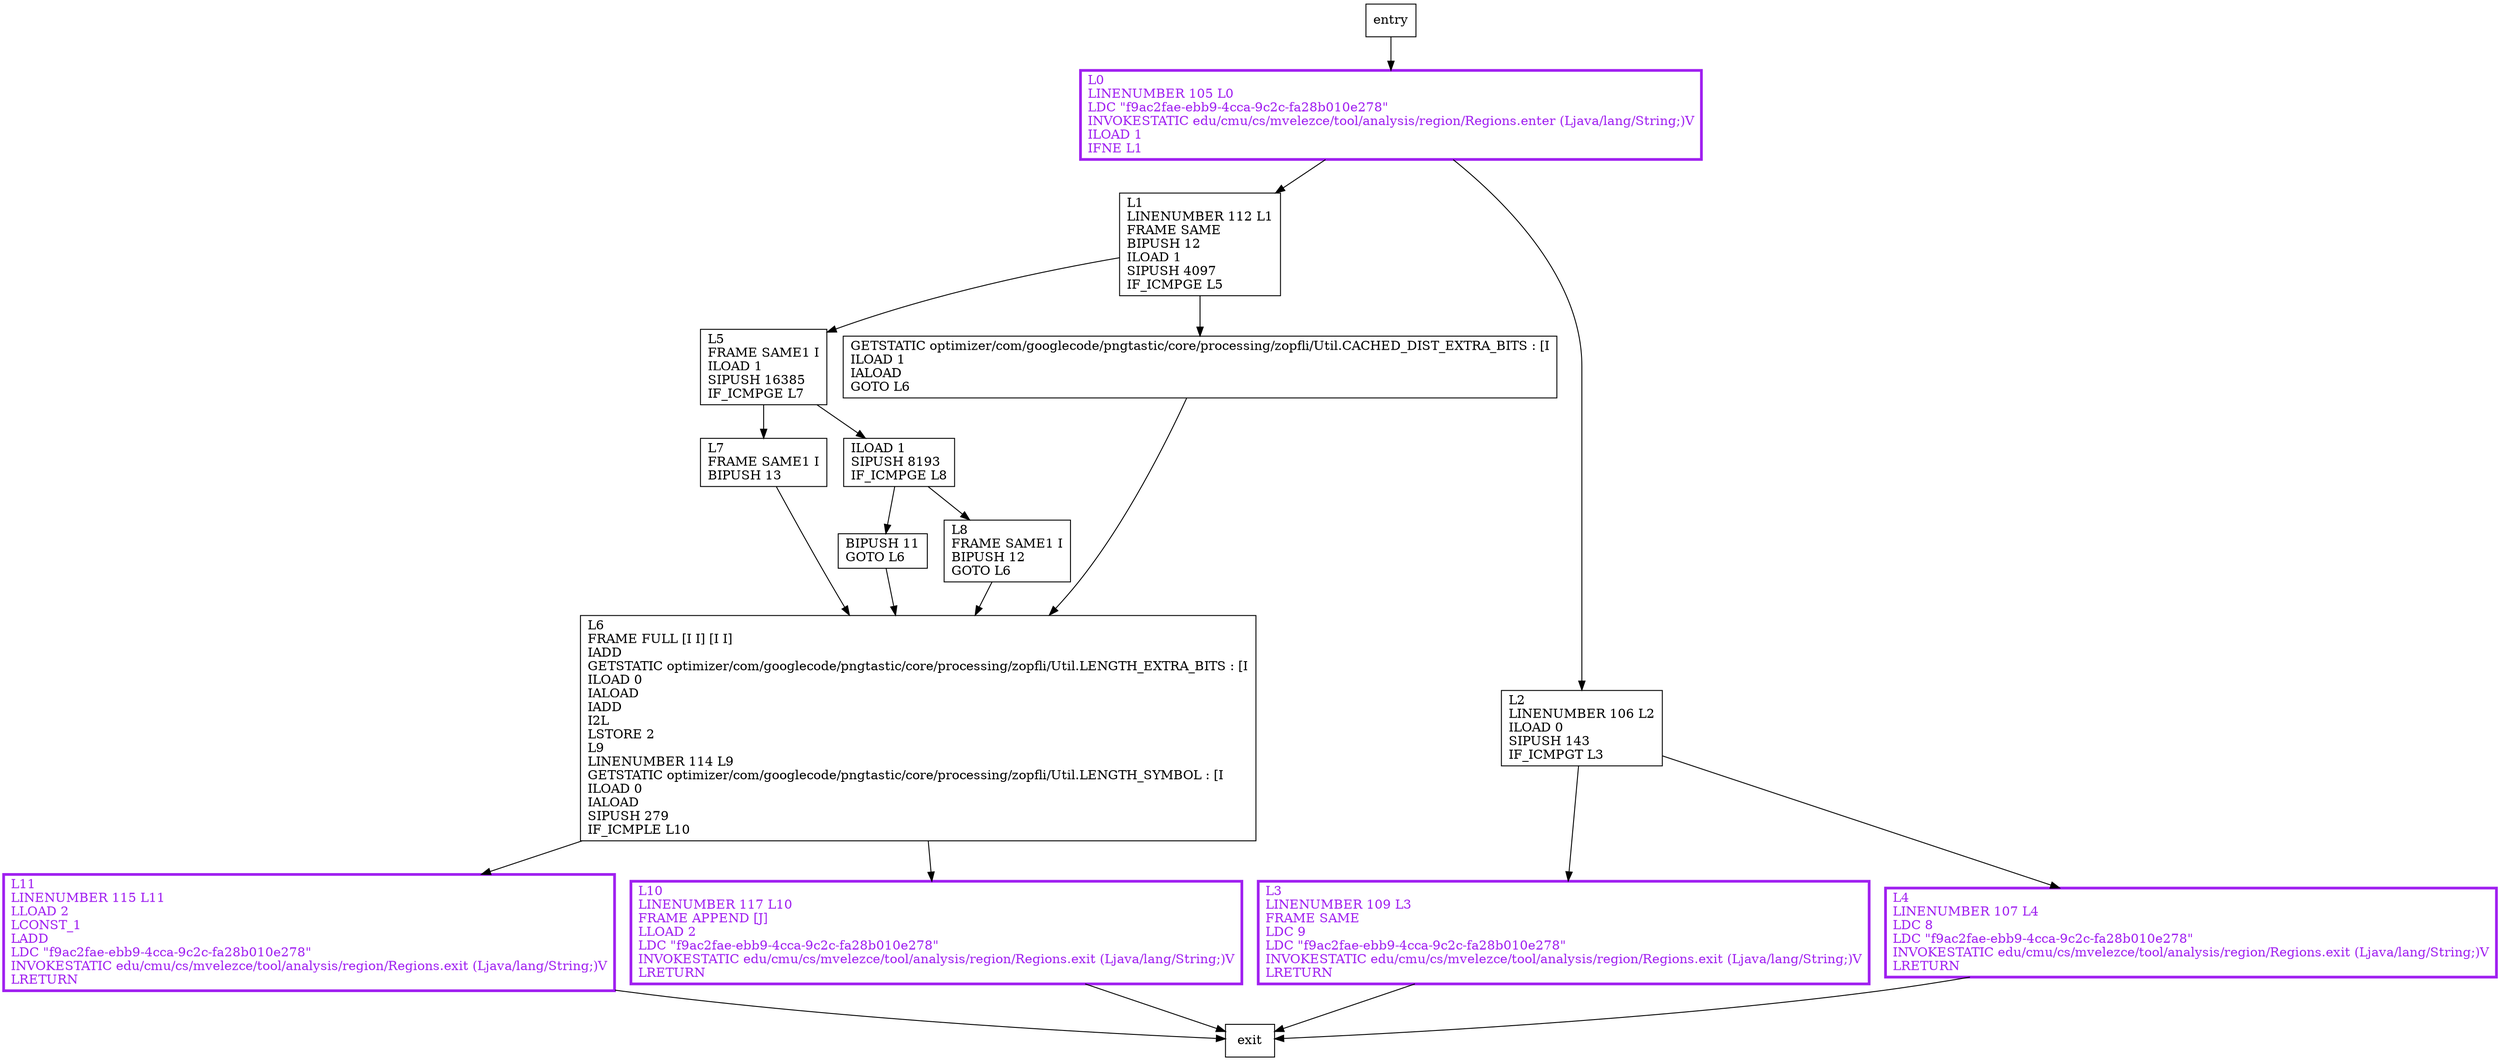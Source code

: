 digraph fixedCost {
node [shape=record];
1851293196 [label="L7\lFRAME SAME1 I\lBIPUSH 13\l"];
1103971695 [label="L1\lLINENUMBER 112 L1\lFRAME SAME\lBIPUSH 12\lILOAD 1\lSIPUSH 4097\lIF_ICMPGE L5\l"];
1430904214 [label="L3\lLINENUMBER 109 L3\lFRAME SAME\lLDC 9\lLDC \"f9ac2fae-ebb9-4cca-9c2c-fa28b010e278\"\lINVOKESTATIC edu/cmu/cs/mvelezce/tool/analysis/region/Regions.exit (Ljava/lang/String;)V\lLRETURN\l"];
1195759398 [label="L5\lFRAME SAME1 I\lILOAD 1\lSIPUSH 16385\lIF_ICMPGE L7\l"];
1820856805 [label="L4\lLINENUMBER 107 L4\lLDC 8\lLDC \"f9ac2fae-ebb9-4cca-9c2c-fa28b010e278\"\lINVOKESTATIC edu/cmu/cs/mvelezce/tool/analysis/region/Regions.exit (Ljava/lang/String;)V\lLRETURN\l"];
1167036148 [label="L0\lLINENUMBER 105 L0\lLDC \"f9ac2fae-ebb9-4cca-9c2c-fa28b010e278\"\lINVOKESTATIC edu/cmu/cs/mvelezce/tool/analysis/region/Regions.enter (Ljava/lang/String;)V\lILOAD 1\lIFNE L1\l"];
736389983 [label="L11\lLINENUMBER 115 L11\lLLOAD 2\lLCONST_1\lLADD\lLDC \"f9ac2fae-ebb9-4cca-9c2c-fa28b010e278\"\lINVOKESTATIC edu/cmu/cs/mvelezce/tool/analysis/region/Regions.exit (Ljava/lang/String;)V\lLRETURN\l"];
1778425267 [label="BIPUSH 11\lGOTO L6\l"];
1191524065 [label="L10\lLINENUMBER 117 L10\lFRAME APPEND [J]\lLLOAD 2\lLDC \"f9ac2fae-ebb9-4cca-9c2c-fa28b010e278\"\lINVOKESTATIC edu/cmu/cs/mvelezce/tool/analysis/region/Regions.exit (Ljava/lang/String;)V\lLRETURN\l"];
469779136 [label="L2\lLINENUMBER 106 L2\lILOAD 0\lSIPUSH 143\lIF_ICMPGT L3\l"];
122513414 [label="ILOAD 1\lSIPUSH 8193\lIF_ICMPGE L8\l"];
846173272 [label="L8\lFRAME SAME1 I\lBIPUSH 12\lGOTO L6\l"];
1506646860 [label="GETSTATIC optimizer/com/googlecode/pngtastic/core/processing/zopfli/Util.CACHED_DIST_EXTRA_BITS : [I\lILOAD 1\lIALOAD\lGOTO L6\l"];
1123244174 [label="L6\lFRAME FULL [I I] [I I]\lIADD\lGETSTATIC optimizer/com/googlecode/pngtastic/core/processing/zopfli/Util.LENGTH_EXTRA_BITS : [I\lILOAD 0\lIALOAD\lIADD\lI2L\lLSTORE 2\lL9\lLINENUMBER 114 L9\lGETSTATIC optimizer/com/googlecode/pngtastic/core/processing/zopfli/Util.LENGTH_SYMBOL : [I\lILOAD 0\lIALOAD\lSIPUSH 279\lIF_ICMPLE L10\l"];
entry;
exit;
1851293196 -> 1123244174;
1103971695 -> 1195759398;
1103971695 -> 1506646860;
1430904214 -> exit;
1195759398 -> 1851293196;
1195759398 -> 122513414;
1820856805 -> exit;
1167036148 -> 1103971695;
1167036148 -> 469779136;
736389983 -> exit;
entry -> 1167036148;
1778425267 -> 1123244174;
1191524065 -> exit;
469779136 -> 1430904214;
469779136 -> 1820856805;
122513414 -> 1778425267;
122513414 -> 846173272;
846173272 -> 1123244174;
1506646860 -> 1123244174;
1123244174 -> 1191524065;
1123244174 -> 736389983;
1430904214[fontcolor="purple", penwidth=3, color="purple"];
1191524065[fontcolor="purple", penwidth=3, color="purple"];
1820856805[fontcolor="purple", penwidth=3, color="purple"];
1167036148[fontcolor="purple", penwidth=3, color="purple"];
736389983[fontcolor="purple", penwidth=3, color="purple"];
}

